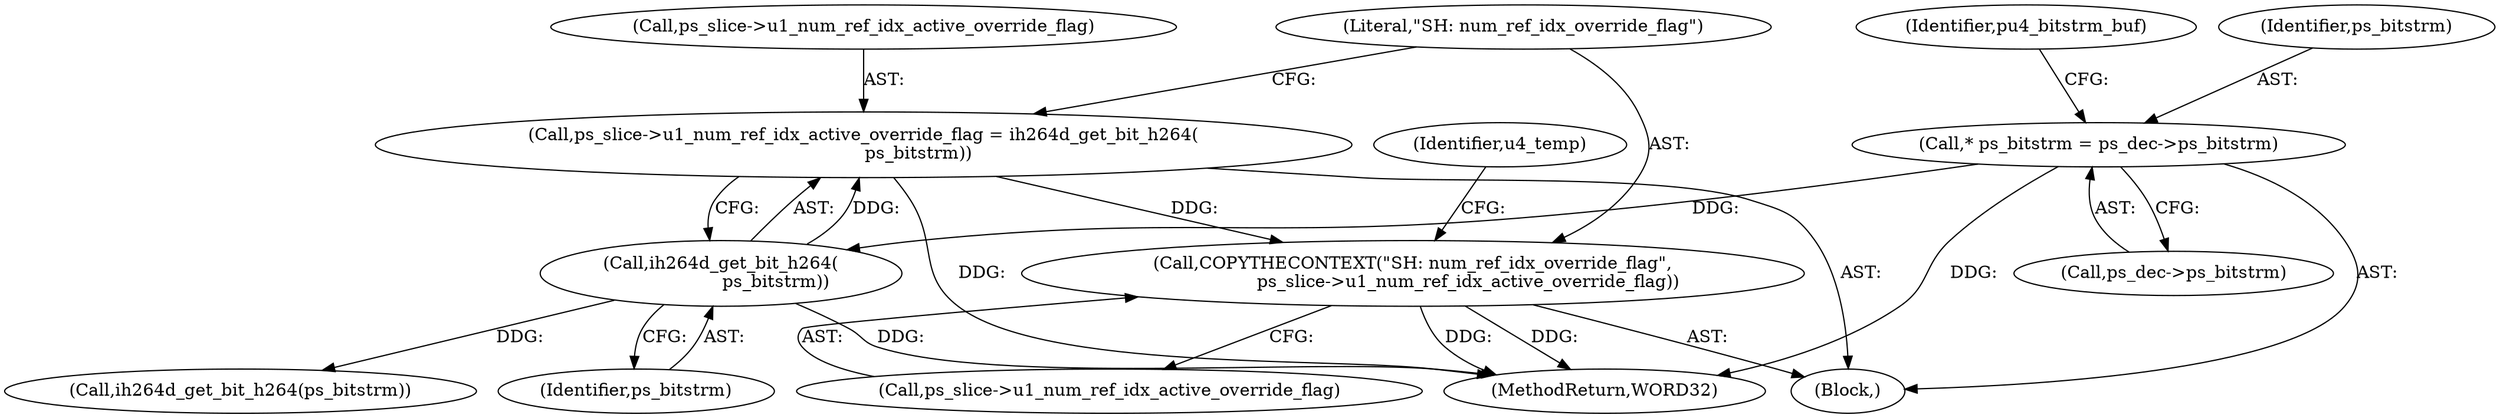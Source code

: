 digraph "0_Android_943323f1d9d3dd5c2634deb26cbe72343ca6b3db_0@pointer" {
"1000218" [label="(Call,ps_slice->u1_num_ref_idx_active_override_flag = ih264d_get_bit_h264(\n                    ps_bitstrm))"];
"1000222" [label="(Call,ih264d_get_bit_h264(\n                    ps_bitstrm))"];
"1000132" [label="(Call,* ps_bitstrm = ps_dec->ps_bitstrm)"];
"1000224" [label="(Call,COPYTHECONTEXT(\"SH: num_ref_idx_override_flag\",\n                    ps_slice->u1_num_ref_idx_active_override_flag))"];
"1000230" [label="(Identifier,u4_temp)"];
"1000133" [label="(Identifier,ps_bitstrm)"];
"1000134" [label="(Call,ps_dec->ps_bitstrm)"];
"1000222" [label="(Call,ih264d_get_bit_h264(\n                    ps_bitstrm))"];
"1000219" [label="(Call,ps_slice->u1_num_ref_idx_active_override_flag)"];
"1000225" [label="(Literal,\"SH: num_ref_idx_override_flag\")"];
"1001235" [label="(MethodReturn,WORD32)"];
"1000118" [label="(Block,)"];
"1000224" [label="(Call,COPYTHECONTEXT(\"SH: num_ref_idx_override_flag\",\n                    ps_slice->u1_num_ref_idx_active_override_flag))"];
"1000218" [label="(Call,ps_slice->u1_num_ref_idx_active_override_flag = ih264d_get_bit_h264(\n                    ps_bitstrm))"];
"1000140" [label="(Identifier,pu4_bitstrm_buf)"];
"1000132" [label="(Call,* ps_bitstrm = ps_dec->ps_bitstrm)"];
"1000380" [label="(Call,ih264d_get_bit_h264(ps_bitstrm))"];
"1000226" [label="(Call,ps_slice->u1_num_ref_idx_active_override_flag)"];
"1000223" [label="(Identifier,ps_bitstrm)"];
"1000218" -> "1000118"  [label="AST: "];
"1000218" -> "1000222"  [label="CFG: "];
"1000219" -> "1000218"  [label="AST: "];
"1000222" -> "1000218"  [label="AST: "];
"1000225" -> "1000218"  [label="CFG: "];
"1000218" -> "1001235"  [label="DDG: "];
"1000222" -> "1000218"  [label="DDG: "];
"1000218" -> "1000224"  [label="DDG: "];
"1000222" -> "1000223"  [label="CFG: "];
"1000223" -> "1000222"  [label="AST: "];
"1000222" -> "1001235"  [label="DDG: "];
"1000132" -> "1000222"  [label="DDG: "];
"1000222" -> "1000380"  [label="DDG: "];
"1000132" -> "1000118"  [label="AST: "];
"1000132" -> "1000134"  [label="CFG: "];
"1000133" -> "1000132"  [label="AST: "];
"1000134" -> "1000132"  [label="AST: "];
"1000140" -> "1000132"  [label="CFG: "];
"1000132" -> "1001235"  [label="DDG: "];
"1000224" -> "1000118"  [label="AST: "];
"1000224" -> "1000226"  [label="CFG: "];
"1000225" -> "1000224"  [label="AST: "];
"1000226" -> "1000224"  [label="AST: "];
"1000230" -> "1000224"  [label="CFG: "];
"1000224" -> "1001235"  [label="DDG: "];
"1000224" -> "1001235"  [label="DDG: "];
}
